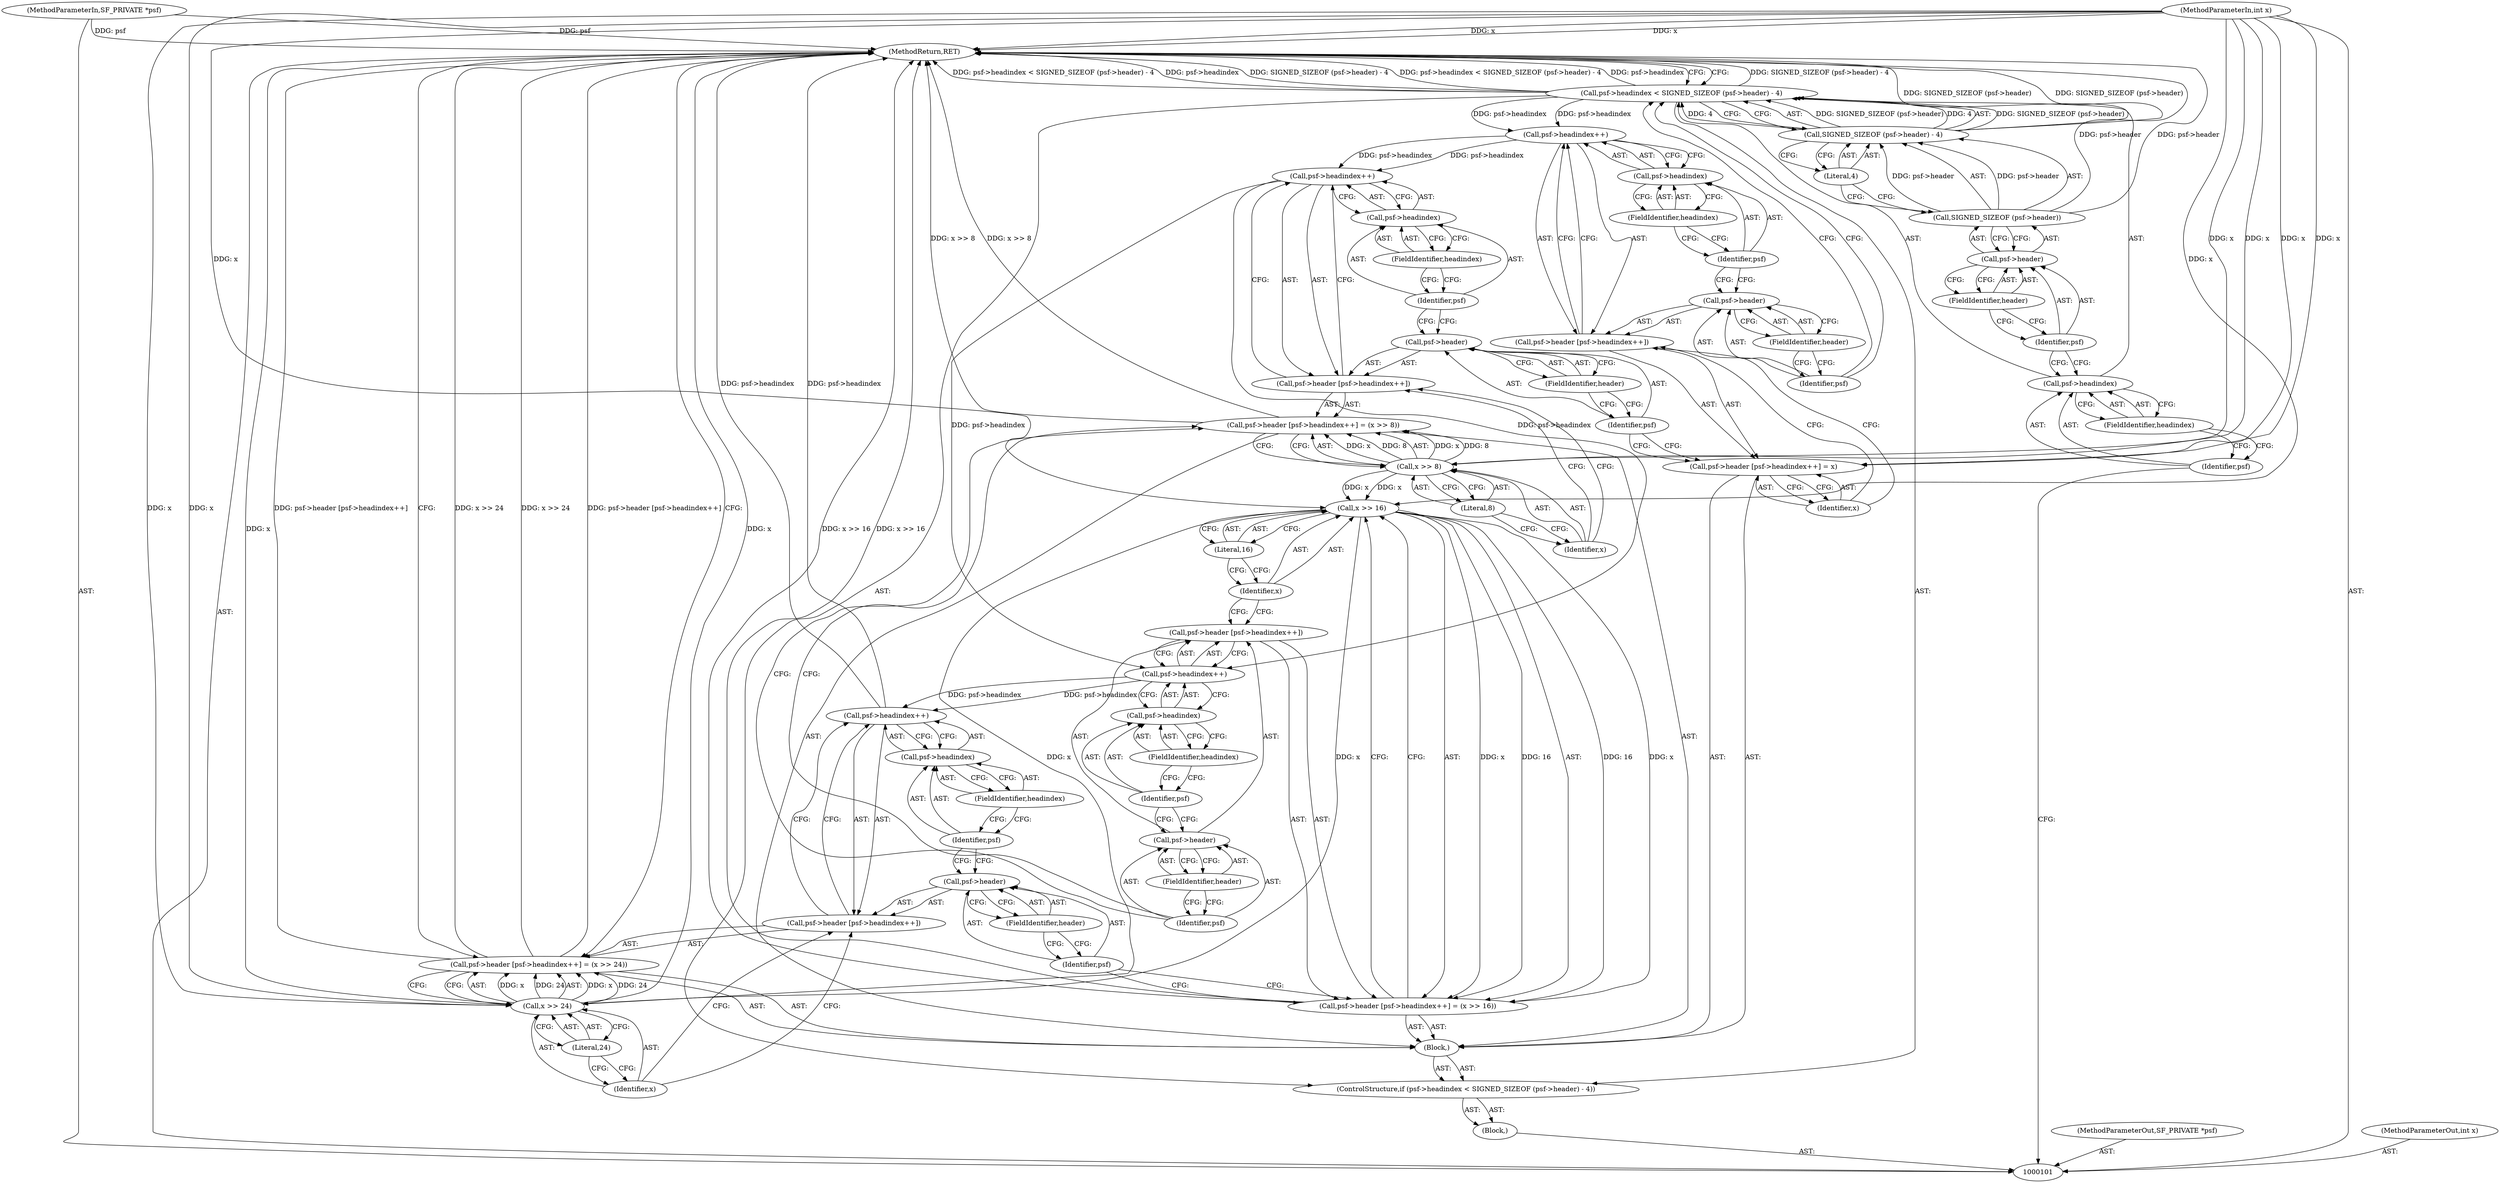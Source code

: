 digraph "1_libsndfile_708e996c87c5fae77b104ccfeb8f6db784c32074_12" {
"1000163" [label="(MethodReturn,RET)"];
"1000102" [label="(MethodParameterIn,SF_PRIVATE *psf)"];
"1000206" [label="(MethodParameterOut,SF_PRIVATE *psf)"];
"1000103" [label="(MethodParameterIn,int x)"];
"1000207" [label="(MethodParameterOut,int x)"];
"1000104" [label="(Block,)"];
"1000105" [label="(ControlStructure,if (psf->headindex < SIGNED_SIZEOF (psf->header) - 4))"];
"1000109" [label="(FieldIdentifier,headindex)"];
"1000110" [label="(Call,SIGNED_SIZEOF (psf->header) - 4)"];
"1000111" [label="(Call,SIGNED_SIZEOF (psf->header))"];
"1000112" [label="(Call,psf->header)"];
"1000113" [label="(Identifier,psf)"];
"1000114" [label="(FieldIdentifier,header)"];
"1000106" [label="(Call,psf->headindex < SIGNED_SIZEOF (psf->header) - 4)"];
"1000107" [label="(Call,psf->headindex)"];
"1000108" [label="(Identifier,psf)"];
"1000115" [label="(Literal,4)"];
"1000116" [label="(Block,)"];
"1000122" [label="(Call,psf->headindex++)"];
"1000123" [label="(Call,psf->headindex)"];
"1000124" [label="(Identifier,psf)"];
"1000125" [label="(FieldIdentifier,headindex)"];
"1000117" [label="(Call,psf->header [psf->headindex++] = x)"];
"1000118" [label="(Call,psf->header [psf->headindex++])"];
"1000119" [label="(Call,psf->header)"];
"1000120" [label="(Identifier,psf)"];
"1000126" [label="(Identifier,x)"];
"1000121" [label="(FieldIdentifier,header)"];
"1000132" [label="(Call,psf->headindex++)"];
"1000133" [label="(Call,psf->headindex)"];
"1000134" [label="(Identifier,psf)"];
"1000127" [label="(Call,psf->header [psf->headindex++] = (x >> 8))"];
"1000128" [label="(Call,psf->header [psf->headindex++])"];
"1000129" [label="(Call,psf->header)"];
"1000130" [label="(Identifier,psf)"];
"1000135" [label="(FieldIdentifier,headindex)"];
"1000136" [label="(Call,x >> 8)"];
"1000137" [label="(Identifier,x)"];
"1000138" [label="(Literal,8)"];
"1000131" [label="(FieldIdentifier,header)"];
"1000144" [label="(Call,psf->headindex++)"];
"1000145" [label="(Call,psf->headindex)"];
"1000146" [label="(Identifier,psf)"];
"1000139" [label="(Call,psf->header [psf->headindex++] = (x >> 16))"];
"1000140" [label="(Call,psf->header [psf->headindex++])"];
"1000141" [label="(Call,psf->header)"];
"1000142" [label="(Identifier,psf)"];
"1000147" [label="(FieldIdentifier,headindex)"];
"1000148" [label="(Call,x >> 16)"];
"1000149" [label="(Identifier,x)"];
"1000150" [label="(Literal,16)"];
"1000143" [label="(FieldIdentifier,header)"];
"1000156" [label="(Call,psf->headindex++)"];
"1000157" [label="(Call,psf->headindex)"];
"1000158" [label="(Identifier,psf)"];
"1000151" [label="(Call,psf->header [psf->headindex++] = (x >> 24))"];
"1000152" [label="(Call,psf->header [psf->headindex++])"];
"1000153" [label="(Call,psf->header)"];
"1000154" [label="(Identifier,psf)"];
"1000159" [label="(FieldIdentifier,headindex)"];
"1000160" [label="(Call,x >> 24)"];
"1000161" [label="(Identifier,x)"];
"1000162" [label="(Literal,24)"];
"1000155" [label="(FieldIdentifier,header)"];
"1000163" -> "1000101"  [label="AST: "];
"1000163" -> "1000151"  [label="CFG: "];
"1000163" -> "1000106"  [label="CFG: "];
"1000156" -> "1000163"  [label="DDG: psf->headindex"];
"1000151" -> "1000163"  [label="DDG: x >> 24"];
"1000151" -> "1000163"  [label="DDG: psf->header [psf->headindex++]"];
"1000103" -> "1000163"  [label="DDG: x"];
"1000139" -> "1000163"  [label="DDG: x >> 16"];
"1000106" -> "1000163"  [label="DDG: SIGNED_SIZEOF (psf->header) - 4"];
"1000106" -> "1000163"  [label="DDG: psf->headindex < SIGNED_SIZEOF (psf->header) - 4"];
"1000106" -> "1000163"  [label="DDG: psf->headindex"];
"1000127" -> "1000163"  [label="DDG: x >> 8"];
"1000102" -> "1000163"  [label="DDG: psf"];
"1000111" -> "1000163"  [label="DDG: psf->header"];
"1000110" -> "1000163"  [label="DDG: SIGNED_SIZEOF (psf->header)"];
"1000160" -> "1000163"  [label="DDG: x"];
"1000102" -> "1000101"  [label="AST: "];
"1000102" -> "1000163"  [label="DDG: psf"];
"1000206" -> "1000101"  [label="AST: "];
"1000103" -> "1000101"  [label="AST: "];
"1000103" -> "1000163"  [label="DDG: x"];
"1000103" -> "1000117"  [label="DDG: x"];
"1000103" -> "1000136"  [label="DDG: x"];
"1000103" -> "1000148"  [label="DDG: x"];
"1000103" -> "1000160"  [label="DDG: x"];
"1000207" -> "1000101"  [label="AST: "];
"1000104" -> "1000101"  [label="AST: "];
"1000105" -> "1000104"  [label="AST: "];
"1000105" -> "1000104"  [label="AST: "];
"1000106" -> "1000105"  [label="AST: "];
"1000116" -> "1000105"  [label="AST: "];
"1000109" -> "1000107"  [label="AST: "];
"1000109" -> "1000108"  [label="CFG: "];
"1000107" -> "1000109"  [label="CFG: "];
"1000110" -> "1000106"  [label="AST: "];
"1000110" -> "1000115"  [label="CFG: "];
"1000111" -> "1000110"  [label="AST: "];
"1000115" -> "1000110"  [label="AST: "];
"1000106" -> "1000110"  [label="CFG: "];
"1000110" -> "1000163"  [label="DDG: SIGNED_SIZEOF (psf->header)"];
"1000110" -> "1000106"  [label="DDG: SIGNED_SIZEOF (psf->header)"];
"1000110" -> "1000106"  [label="DDG: 4"];
"1000111" -> "1000110"  [label="DDG: psf->header"];
"1000111" -> "1000110"  [label="AST: "];
"1000111" -> "1000112"  [label="CFG: "];
"1000112" -> "1000111"  [label="AST: "];
"1000115" -> "1000111"  [label="CFG: "];
"1000111" -> "1000163"  [label="DDG: psf->header"];
"1000111" -> "1000110"  [label="DDG: psf->header"];
"1000112" -> "1000111"  [label="AST: "];
"1000112" -> "1000114"  [label="CFG: "];
"1000113" -> "1000112"  [label="AST: "];
"1000114" -> "1000112"  [label="AST: "];
"1000111" -> "1000112"  [label="CFG: "];
"1000113" -> "1000112"  [label="AST: "];
"1000113" -> "1000107"  [label="CFG: "];
"1000114" -> "1000113"  [label="CFG: "];
"1000114" -> "1000112"  [label="AST: "];
"1000114" -> "1000113"  [label="CFG: "];
"1000112" -> "1000114"  [label="CFG: "];
"1000106" -> "1000105"  [label="AST: "];
"1000106" -> "1000110"  [label="CFG: "];
"1000107" -> "1000106"  [label="AST: "];
"1000110" -> "1000106"  [label="AST: "];
"1000120" -> "1000106"  [label="CFG: "];
"1000163" -> "1000106"  [label="CFG: "];
"1000106" -> "1000163"  [label="DDG: SIGNED_SIZEOF (psf->header) - 4"];
"1000106" -> "1000163"  [label="DDG: psf->headindex < SIGNED_SIZEOF (psf->header) - 4"];
"1000106" -> "1000163"  [label="DDG: psf->headindex"];
"1000110" -> "1000106"  [label="DDG: SIGNED_SIZEOF (psf->header)"];
"1000110" -> "1000106"  [label="DDG: 4"];
"1000106" -> "1000122"  [label="DDG: psf->headindex"];
"1000107" -> "1000106"  [label="AST: "];
"1000107" -> "1000109"  [label="CFG: "];
"1000108" -> "1000107"  [label="AST: "];
"1000109" -> "1000107"  [label="AST: "];
"1000113" -> "1000107"  [label="CFG: "];
"1000108" -> "1000107"  [label="AST: "];
"1000108" -> "1000101"  [label="CFG: "];
"1000109" -> "1000108"  [label="CFG: "];
"1000115" -> "1000110"  [label="AST: "];
"1000115" -> "1000111"  [label="CFG: "];
"1000110" -> "1000115"  [label="CFG: "];
"1000116" -> "1000105"  [label="AST: "];
"1000117" -> "1000116"  [label="AST: "];
"1000127" -> "1000116"  [label="AST: "];
"1000139" -> "1000116"  [label="AST: "];
"1000151" -> "1000116"  [label="AST: "];
"1000122" -> "1000118"  [label="AST: "];
"1000122" -> "1000123"  [label="CFG: "];
"1000123" -> "1000122"  [label="AST: "];
"1000118" -> "1000122"  [label="CFG: "];
"1000106" -> "1000122"  [label="DDG: psf->headindex"];
"1000122" -> "1000132"  [label="DDG: psf->headindex"];
"1000123" -> "1000122"  [label="AST: "];
"1000123" -> "1000125"  [label="CFG: "];
"1000124" -> "1000123"  [label="AST: "];
"1000125" -> "1000123"  [label="AST: "];
"1000122" -> "1000123"  [label="CFG: "];
"1000124" -> "1000123"  [label="AST: "];
"1000124" -> "1000119"  [label="CFG: "];
"1000125" -> "1000124"  [label="CFG: "];
"1000125" -> "1000123"  [label="AST: "];
"1000125" -> "1000124"  [label="CFG: "];
"1000123" -> "1000125"  [label="CFG: "];
"1000117" -> "1000116"  [label="AST: "];
"1000117" -> "1000126"  [label="CFG: "];
"1000118" -> "1000117"  [label="AST: "];
"1000126" -> "1000117"  [label="AST: "];
"1000130" -> "1000117"  [label="CFG: "];
"1000103" -> "1000117"  [label="DDG: x"];
"1000118" -> "1000117"  [label="AST: "];
"1000118" -> "1000122"  [label="CFG: "];
"1000119" -> "1000118"  [label="AST: "];
"1000122" -> "1000118"  [label="AST: "];
"1000126" -> "1000118"  [label="CFG: "];
"1000119" -> "1000118"  [label="AST: "];
"1000119" -> "1000121"  [label="CFG: "];
"1000120" -> "1000119"  [label="AST: "];
"1000121" -> "1000119"  [label="AST: "];
"1000124" -> "1000119"  [label="CFG: "];
"1000120" -> "1000119"  [label="AST: "];
"1000120" -> "1000106"  [label="CFG: "];
"1000121" -> "1000120"  [label="CFG: "];
"1000126" -> "1000117"  [label="AST: "];
"1000126" -> "1000118"  [label="CFG: "];
"1000117" -> "1000126"  [label="CFG: "];
"1000121" -> "1000119"  [label="AST: "];
"1000121" -> "1000120"  [label="CFG: "];
"1000119" -> "1000121"  [label="CFG: "];
"1000132" -> "1000128"  [label="AST: "];
"1000132" -> "1000133"  [label="CFG: "];
"1000133" -> "1000132"  [label="AST: "];
"1000128" -> "1000132"  [label="CFG: "];
"1000122" -> "1000132"  [label="DDG: psf->headindex"];
"1000132" -> "1000144"  [label="DDG: psf->headindex"];
"1000133" -> "1000132"  [label="AST: "];
"1000133" -> "1000135"  [label="CFG: "];
"1000134" -> "1000133"  [label="AST: "];
"1000135" -> "1000133"  [label="AST: "];
"1000132" -> "1000133"  [label="CFG: "];
"1000134" -> "1000133"  [label="AST: "];
"1000134" -> "1000129"  [label="CFG: "];
"1000135" -> "1000134"  [label="CFG: "];
"1000127" -> "1000116"  [label="AST: "];
"1000127" -> "1000136"  [label="CFG: "];
"1000128" -> "1000127"  [label="AST: "];
"1000136" -> "1000127"  [label="AST: "];
"1000142" -> "1000127"  [label="CFG: "];
"1000127" -> "1000163"  [label="DDG: x >> 8"];
"1000136" -> "1000127"  [label="DDG: x"];
"1000136" -> "1000127"  [label="DDG: 8"];
"1000128" -> "1000127"  [label="AST: "];
"1000128" -> "1000132"  [label="CFG: "];
"1000129" -> "1000128"  [label="AST: "];
"1000132" -> "1000128"  [label="AST: "];
"1000137" -> "1000128"  [label="CFG: "];
"1000129" -> "1000128"  [label="AST: "];
"1000129" -> "1000131"  [label="CFG: "];
"1000130" -> "1000129"  [label="AST: "];
"1000131" -> "1000129"  [label="AST: "];
"1000134" -> "1000129"  [label="CFG: "];
"1000130" -> "1000129"  [label="AST: "];
"1000130" -> "1000117"  [label="CFG: "];
"1000131" -> "1000130"  [label="CFG: "];
"1000135" -> "1000133"  [label="AST: "];
"1000135" -> "1000134"  [label="CFG: "];
"1000133" -> "1000135"  [label="CFG: "];
"1000136" -> "1000127"  [label="AST: "];
"1000136" -> "1000138"  [label="CFG: "];
"1000137" -> "1000136"  [label="AST: "];
"1000138" -> "1000136"  [label="AST: "];
"1000127" -> "1000136"  [label="CFG: "];
"1000136" -> "1000127"  [label="DDG: x"];
"1000136" -> "1000127"  [label="DDG: 8"];
"1000103" -> "1000136"  [label="DDG: x"];
"1000136" -> "1000148"  [label="DDG: x"];
"1000137" -> "1000136"  [label="AST: "];
"1000137" -> "1000128"  [label="CFG: "];
"1000138" -> "1000137"  [label="CFG: "];
"1000138" -> "1000136"  [label="AST: "];
"1000138" -> "1000137"  [label="CFG: "];
"1000136" -> "1000138"  [label="CFG: "];
"1000131" -> "1000129"  [label="AST: "];
"1000131" -> "1000130"  [label="CFG: "];
"1000129" -> "1000131"  [label="CFG: "];
"1000144" -> "1000140"  [label="AST: "];
"1000144" -> "1000145"  [label="CFG: "];
"1000145" -> "1000144"  [label="AST: "];
"1000140" -> "1000144"  [label="CFG: "];
"1000132" -> "1000144"  [label="DDG: psf->headindex"];
"1000144" -> "1000156"  [label="DDG: psf->headindex"];
"1000145" -> "1000144"  [label="AST: "];
"1000145" -> "1000147"  [label="CFG: "];
"1000146" -> "1000145"  [label="AST: "];
"1000147" -> "1000145"  [label="AST: "];
"1000144" -> "1000145"  [label="CFG: "];
"1000146" -> "1000145"  [label="AST: "];
"1000146" -> "1000141"  [label="CFG: "];
"1000147" -> "1000146"  [label="CFG: "];
"1000139" -> "1000116"  [label="AST: "];
"1000139" -> "1000148"  [label="CFG: "];
"1000140" -> "1000139"  [label="AST: "];
"1000148" -> "1000139"  [label="AST: "];
"1000154" -> "1000139"  [label="CFG: "];
"1000139" -> "1000163"  [label="DDG: x >> 16"];
"1000148" -> "1000139"  [label="DDG: x"];
"1000148" -> "1000139"  [label="DDG: 16"];
"1000140" -> "1000139"  [label="AST: "];
"1000140" -> "1000144"  [label="CFG: "];
"1000141" -> "1000140"  [label="AST: "];
"1000144" -> "1000140"  [label="AST: "];
"1000149" -> "1000140"  [label="CFG: "];
"1000141" -> "1000140"  [label="AST: "];
"1000141" -> "1000143"  [label="CFG: "];
"1000142" -> "1000141"  [label="AST: "];
"1000143" -> "1000141"  [label="AST: "];
"1000146" -> "1000141"  [label="CFG: "];
"1000142" -> "1000141"  [label="AST: "];
"1000142" -> "1000127"  [label="CFG: "];
"1000143" -> "1000142"  [label="CFG: "];
"1000147" -> "1000145"  [label="AST: "];
"1000147" -> "1000146"  [label="CFG: "];
"1000145" -> "1000147"  [label="CFG: "];
"1000148" -> "1000139"  [label="AST: "];
"1000148" -> "1000150"  [label="CFG: "];
"1000149" -> "1000148"  [label="AST: "];
"1000150" -> "1000148"  [label="AST: "];
"1000139" -> "1000148"  [label="CFG: "];
"1000148" -> "1000139"  [label="DDG: x"];
"1000148" -> "1000139"  [label="DDG: 16"];
"1000136" -> "1000148"  [label="DDG: x"];
"1000103" -> "1000148"  [label="DDG: x"];
"1000148" -> "1000160"  [label="DDG: x"];
"1000149" -> "1000148"  [label="AST: "];
"1000149" -> "1000140"  [label="CFG: "];
"1000150" -> "1000149"  [label="CFG: "];
"1000150" -> "1000148"  [label="AST: "];
"1000150" -> "1000149"  [label="CFG: "];
"1000148" -> "1000150"  [label="CFG: "];
"1000143" -> "1000141"  [label="AST: "];
"1000143" -> "1000142"  [label="CFG: "];
"1000141" -> "1000143"  [label="CFG: "];
"1000156" -> "1000152"  [label="AST: "];
"1000156" -> "1000157"  [label="CFG: "];
"1000157" -> "1000156"  [label="AST: "];
"1000152" -> "1000156"  [label="CFG: "];
"1000156" -> "1000163"  [label="DDG: psf->headindex"];
"1000144" -> "1000156"  [label="DDG: psf->headindex"];
"1000157" -> "1000156"  [label="AST: "];
"1000157" -> "1000159"  [label="CFG: "];
"1000158" -> "1000157"  [label="AST: "];
"1000159" -> "1000157"  [label="AST: "];
"1000156" -> "1000157"  [label="CFG: "];
"1000158" -> "1000157"  [label="AST: "];
"1000158" -> "1000153"  [label="CFG: "];
"1000159" -> "1000158"  [label="CFG: "];
"1000151" -> "1000116"  [label="AST: "];
"1000151" -> "1000160"  [label="CFG: "];
"1000152" -> "1000151"  [label="AST: "];
"1000160" -> "1000151"  [label="AST: "];
"1000163" -> "1000151"  [label="CFG: "];
"1000151" -> "1000163"  [label="DDG: x >> 24"];
"1000151" -> "1000163"  [label="DDG: psf->header [psf->headindex++]"];
"1000160" -> "1000151"  [label="DDG: x"];
"1000160" -> "1000151"  [label="DDG: 24"];
"1000152" -> "1000151"  [label="AST: "];
"1000152" -> "1000156"  [label="CFG: "];
"1000153" -> "1000152"  [label="AST: "];
"1000156" -> "1000152"  [label="AST: "];
"1000161" -> "1000152"  [label="CFG: "];
"1000153" -> "1000152"  [label="AST: "];
"1000153" -> "1000155"  [label="CFG: "];
"1000154" -> "1000153"  [label="AST: "];
"1000155" -> "1000153"  [label="AST: "];
"1000158" -> "1000153"  [label="CFG: "];
"1000154" -> "1000153"  [label="AST: "];
"1000154" -> "1000139"  [label="CFG: "];
"1000155" -> "1000154"  [label="CFG: "];
"1000159" -> "1000157"  [label="AST: "];
"1000159" -> "1000158"  [label="CFG: "];
"1000157" -> "1000159"  [label="CFG: "];
"1000160" -> "1000151"  [label="AST: "];
"1000160" -> "1000162"  [label="CFG: "];
"1000161" -> "1000160"  [label="AST: "];
"1000162" -> "1000160"  [label="AST: "];
"1000151" -> "1000160"  [label="CFG: "];
"1000160" -> "1000163"  [label="DDG: x"];
"1000160" -> "1000151"  [label="DDG: x"];
"1000160" -> "1000151"  [label="DDG: 24"];
"1000148" -> "1000160"  [label="DDG: x"];
"1000103" -> "1000160"  [label="DDG: x"];
"1000161" -> "1000160"  [label="AST: "];
"1000161" -> "1000152"  [label="CFG: "];
"1000162" -> "1000161"  [label="CFG: "];
"1000162" -> "1000160"  [label="AST: "];
"1000162" -> "1000161"  [label="CFG: "];
"1000160" -> "1000162"  [label="CFG: "];
"1000155" -> "1000153"  [label="AST: "];
"1000155" -> "1000154"  [label="CFG: "];
"1000153" -> "1000155"  [label="CFG: "];
}
